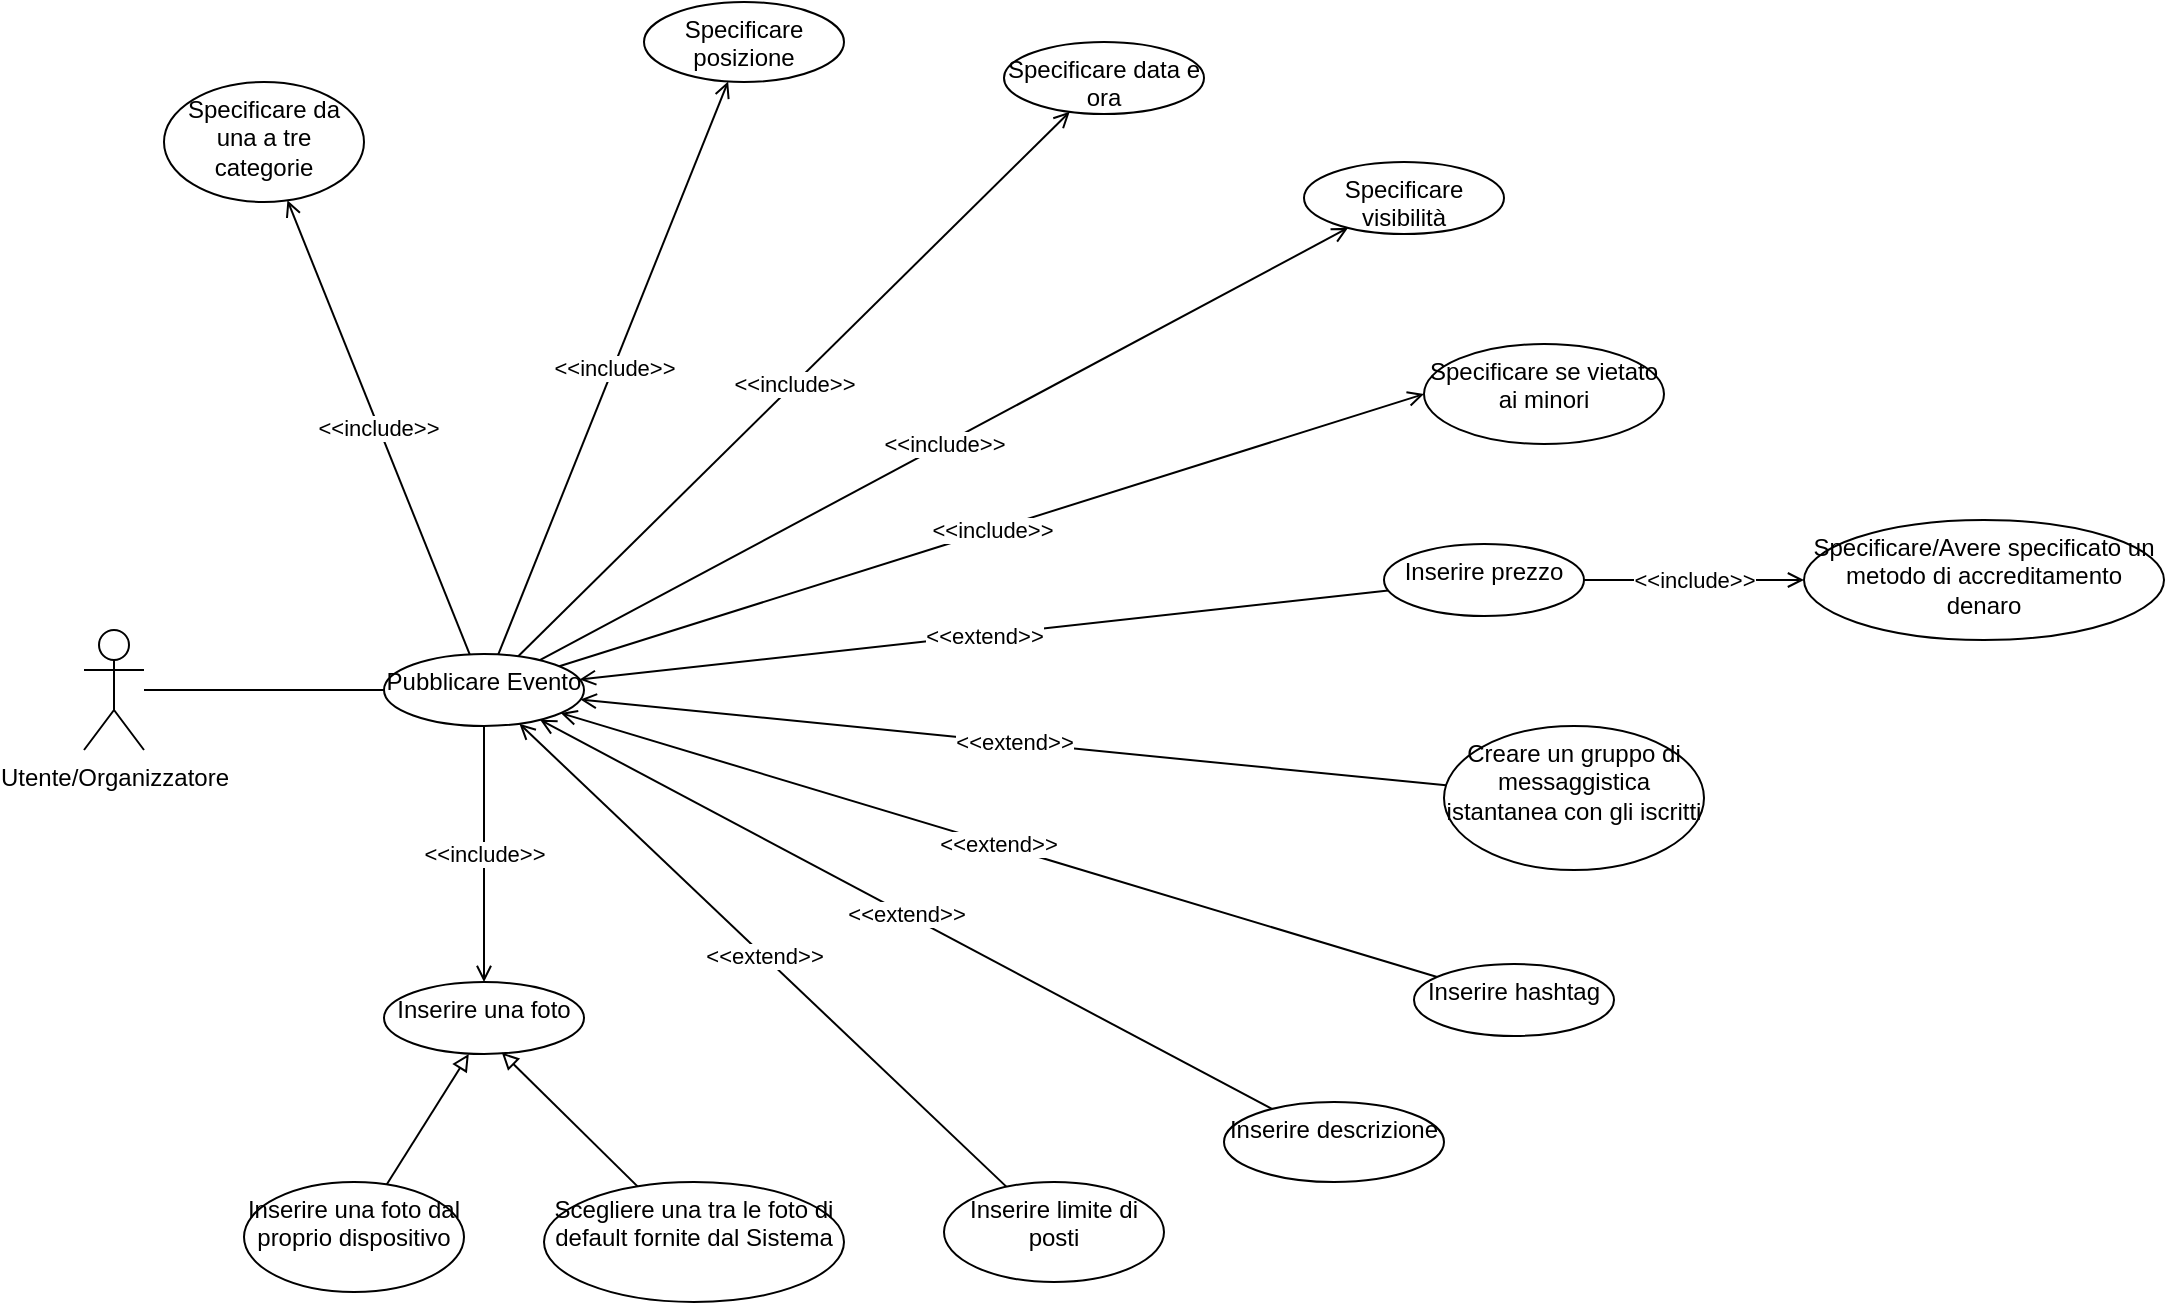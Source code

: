 <mxfile version="20.5.1" type="device"><diagram id="_5XBBRYtAhddYaDxk2yC" name="Page-1"><mxGraphModel dx="1783" dy="961" grid="1" gridSize="10" guides="1" tooltips="1" connect="1" arrows="1" fold="1" page="1" pageScale="1" pageWidth="1169" pageHeight="827" math="0" shadow="0"><root><mxCell id="0"/><mxCell id="1" parent="0"/><mxCell id="RfwpB_Vja_eAW2Q9kkH7-3" value="" style="rounded=0;orthogonalLoop=1;jettySize=auto;html=1;endArrow=none;endFill=0;" parent="1" source="RfwpB_Vja_eAW2Q9kkH7-1" target="RfwpB_Vja_eAW2Q9kkH7-2" edge="1"><mxGeometry relative="1" as="geometry"/></mxCell><mxCell id="RfwpB_Vja_eAW2Q9kkH7-1" value="Utente/Organizzatore" style="shape=umlActor;verticalLabelPosition=bottom;verticalAlign=top;html=1;outlineConnect=0;" parent="1" vertex="1"><mxGeometry x="80" y="403" width="30" height="60" as="geometry"/></mxCell><mxCell id="RfwpB_Vja_eAW2Q9kkH7-5" value="&amp;lt;&amp;lt;include&amp;gt;&amp;gt;" style="edgeStyle=none;rounded=0;orthogonalLoop=1;jettySize=auto;html=1;endArrow=open;endFill=0;" parent="1" source="RfwpB_Vja_eAW2Q9kkH7-2" target="RfwpB_Vja_eAW2Q9kkH7-4" edge="1"><mxGeometry relative="1" as="geometry"/></mxCell><mxCell id="RfwpB_Vja_eAW2Q9kkH7-7" value="&amp;lt;&amp;lt;include&amp;gt;&amp;gt;" style="edgeStyle=none;rounded=0;orthogonalLoop=1;jettySize=auto;html=1;endArrow=open;endFill=0;" parent="1" source="RfwpB_Vja_eAW2Q9kkH7-2" target="RfwpB_Vja_eAW2Q9kkH7-6" edge="1"><mxGeometry relative="1" as="geometry"/></mxCell><mxCell id="RfwpB_Vja_eAW2Q9kkH7-9" value="&amp;lt;&amp;lt;include&amp;gt;&amp;gt;" style="edgeStyle=none;rounded=0;orthogonalLoop=1;jettySize=auto;html=1;endArrow=open;endFill=0;" parent="1" source="RfwpB_Vja_eAW2Q9kkH7-2" target="RfwpB_Vja_eAW2Q9kkH7-8" edge="1"><mxGeometry relative="1" as="geometry"/></mxCell><mxCell id="RfwpB_Vja_eAW2Q9kkH7-11" value="&amp;lt;&amp;lt;include&amp;gt;&amp;gt;" style="edgeStyle=none;rounded=0;orthogonalLoop=1;jettySize=auto;html=1;endArrow=open;endFill=0;" parent="1" source="RfwpB_Vja_eAW2Q9kkH7-2" target="RfwpB_Vja_eAW2Q9kkH7-10" edge="1"><mxGeometry relative="1" as="geometry"/></mxCell><mxCell id="RfwpB_Vja_eAW2Q9kkH7-13" value="&amp;lt;&amp;lt;include&amp;gt;&amp;gt;" style="edgeStyle=none;rounded=0;orthogonalLoop=1;jettySize=auto;html=1;endArrow=open;endFill=0;" parent="1" source="RfwpB_Vja_eAW2Q9kkH7-2" target="RfwpB_Vja_eAW2Q9kkH7-12" edge="1"><mxGeometry relative="1" as="geometry"/></mxCell><mxCell id="RfwpB_Vja_eAW2Q9kkH7-21" value="&amp;lt;&amp;lt;extend&amp;gt;&amp;gt;" style="edgeStyle=none;rounded=0;orthogonalLoop=1;jettySize=auto;html=1;endArrow=open;endFill=0;" parent="1" source="RfwpB_Vja_eAW2Q9kkH7-20" target="RfwpB_Vja_eAW2Q9kkH7-2" edge="1"><mxGeometry relative="1" as="geometry"/></mxCell><mxCell id="RfwpB_Vja_eAW2Q9kkH7-23" value="&lt;meta charset=&quot;utf-8&quot;&gt;&lt;span style=&quot;color: rgb(0, 0, 0); font-family: Helvetica; font-size: 11px; font-style: normal; font-variant-ligatures: normal; font-variant-caps: normal; font-weight: 400; letter-spacing: normal; orphans: 2; text-align: center; text-indent: 0px; text-transform: none; widows: 2; word-spacing: 0px; -webkit-text-stroke-width: 0px; background-color: rgb(255, 255, 255); text-decoration-thickness: initial; text-decoration-style: initial; text-decoration-color: initial; float: none; display: inline !important;&quot;&gt;&amp;lt;&amp;lt;extend&amp;gt;&amp;gt;&lt;/span&gt;" style="edgeStyle=none;rounded=0;orthogonalLoop=1;jettySize=auto;html=1;endArrow=open;endFill=0;" parent="1" source="RfwpB_Vja_eAW2Q9kkH7-22" target="RfwpB_Vja_eAW2Q9kkH7-2" edge="1"><mxGeometry relative="1" as="geometry"/></mxCell><mxCell id="RfwpB_Vja_eAW2Q9kkH7-27" value="&lt;meta charset=&quot;utf-8&quot;&gt;&lt;span style=&quot;color: rgb(0, 0, 0); font-family: Helvetica; font-size: 11px; font-style: normal; font-variant-ligatures: normal; font-variant-caps: normal; font-weight: 400; letter-spacing: normal; orphans: 2; text-align: center; text-indent: 0px; text-transform: none; widows: 2; word-spacing: 0px; -webkit-text-stroke-width: 0px; background-color: rgb(255, 255, 255); text-decoration-thickness: initial; text-decoration-style: initial; text-decoration-color: initial; float: none; display: inline !important;&quot;&gt;&amp;lt;&amp;lt;extend&amp;gt;&amp;gt;&lt;/span&gt;" style="edgeStyle=none;rounded=0;orthogonalLoop=1;jettySize=auto;html=1;endArrow=open;endFill=0;" parent="1" source="RfwpB_Vja_eAW2Q9kkH7-26" target="RfwpB_Vja_eAW2Q9kkH7-2" edge="1"><mxGeometry relative="1" as="geometry"/></mxCell><mxCell id="RfwpB_Vja_eAW2Q9kkH7-29" value="&amp;lt;&amp;lt;include&amp;gt;&amp;gt;" style="edgeStyle=none;rounded=0;orthogonalLoop=1;jettySize=auto;html=1;entryX=0;entryY=0.5;entryDx=0;entryDy=0;endArrow=open;endFill=0;" parent="1" source="RfwpB_Vja_eAW2Q9kkH7-2" target="RfwpB_Vja_eAW2Q9kkH7-28" edge="1"><mxGeometry relative="1" as="geometry"/></mxCell><mxCell id="RfwpB_Vja_eAW2Q9kkH7-31" value="&amp;lt;&amp;lt;extend&amp;gt;&amp;gt;" style="edgeStyle=none;rounded=0;orthogonalLoop=1;jettySize=auto;html=1;endArrow=open;endFill=0;" parent="1" source="RfwpB_Vja_eAW2Q9kkH7-30" target="RfwpB_Vja_eAW2Q9kkH7-2" edge="1"><mxGeometry relative="1" as="geometry"/></mxCell><mxCell id="CFzd_1MBcUqCHnpPdfaQ-2" value="&amp;lt;&amp;lt;extend&amp;gt;&amp;gt;" style="edgeStyle=none;rounded=0;orthogonalLoop=1;jettySize=auto;html=1;endArrow=open;endFill=0;" parent="1" source="CFzd_1MBcUqCHnpPdfaQ-1" target="RfwpB_Vja_eAW2Q9kkH7-2" edge="1"><mxGeometry relative="1" as="geometry"/></mxCell><mxCell id="RfwpB_Vja_eAW2Q9kkH7-2" value="Pubblicare Evento" style="ellipse;whiteSpace=wrap;html=1;verticalAlign=top;" parent="1" vertex="1"><mxGeometry x="230" y="415" width="100" height="36" as="geometry"/></mxCell><mxCell id="RfwpB_Vja_eAW2Q9kkH7-4" value="Specificare da una a tre categorie" style="ellipse;whiteSpace=wrap;html=1;verticalAlign=top;" parent="1" vertex="1"><mxGeometry x="120" y="129" width="100" height="60" as="geometry"/></mxCell><mxCell id="RfwpB_Vja_eAW2Q9kkH7-6" value="Specificare posizione" style="ellipse;whiteSpace=wrap;html=1;verticalAlign=top;" parent="1" vertex="1"><mxGeometry x="360" y="89" width="100" height="40" as="geometry"/></mxCell><mxCell id="RfwpB_Vja_eAW2Q9kkH7-8" value="Specificare data e ora" style="ellipse;whiteSpace=wrap;html=1;verticalAlign=top;" parent="1" vertex="1"><mxGeometry x="540" y="109" width="100" height="36" as="geometry"/></mxCell><mxCell id="RfwpB_Vja_eAW2Q9kkH7-10" value="Specificare visibilità" style="ellipse;whiteSpace=wrap;html=1;verticalAlign=top;" parent="1" vertex="1"><mxGeometry x="690" y="169" width="100" height="36" as="geometry"/></mxCell><mxCell id="RfwpB_Vja_eAW2Q9kkH7-12" value="Inserire una foto" style="ellipse;whiteSpace=wrap;html=1;verticalAlign=top;" parent="1" vertex="1"><mxGeometry x="230" y="579" width="100" height="36" as="geometry"/></mxCell><mxCell id="RfwpB_Vja_eAW2Q9kkH7-18" style="edgeStyle=none;rounded=0;orthogonalLoop=1;jettySize=auto;html=1;entryX=0.424;entryY=1;entryDx=0;entryDy=0;entryPerimeter=0;endArrow=block;endFill=0;" parent="1" source="RfwpB_Vja_eAW2Q9kkH7-16" target="RfwpB_Vja_eAW2Q9kkH7-12" edge="1"><mxGeometry relative="1" as="geometry"/></mxCell><mxCell id="RfwpB_Vja_eAW2Q9kkH7-16" value="Inserire una foto dal proprio dispositivo" style="ellipse;whiteSpace=wrap;html=1;verticalAlign=top;" parent="1" vertex="1"><mxGeometry x="160" y="679" width="110" height="55" as="geometry"/></mxCell><mxCell id="RfwpB_Vja_eAW2Q9kkH7-19" style="edgeStyle=none;rounded=0;orthogonalLoop=1;jettySize=auto;html=1;entryX=0.589;entryY=0.98;entryDx=0;entryDy=0;entryPerimeter=0;endArrow=block;endFill=0;" parent="1" source="RfwpB_Vja_eAW2Q9kkH7-17" target="RfwpB_Vja_eAW2Q9kkH7-12" edge="1"><mxGeometry relative="1" as="geometry"/></mxCell><mxCell id="RfwpB_Vja_eAW2Q9kkH7-17" value="Scegliere una tra le foto di default fornite dal Sistema" style="ellipse;whiteSpace=wrap;html=1;verticalAlign=top;" parent="1" vertex="1"><mxGeometry x="310" y="679" width="150" height="60" as="geometry"/></mxCell><mxCell id="RfwpB_Vja_eAW2Q9kkH7-20" value="Inserire hashtag" style="ellipse;whiteSpace=wrap;html=1;verticalAlign=top;" parent="1" vertex="1"><mxGeometry x="745" y="570" width="100" height="36" as="geometry"/></mxCell><mxCell id="RfwpB_Vja_eAW2Q9kkH7-22" value="Inserire descrizione" style="ellipse;whiteSpace=wrap;html=1;verticalAlign=top;" parent="1" vertex="1"><mxGeometry x="650" y="639" width="110" height="40" as="geometry"/></mxCell><mxCell id="RfwpB_Vja_eAW2Q9kkH7-26" value="Inserire limite di posti" style="ellipse;whiteSpace=wrap;html=1;verticalAlign=top;" parent="1" vertex="1"><mxGeometry x="510" y="679" width="110" height="50" as="geometry"/></mxCell><mxCell id="RfwpB_Vja_eAW2Q9kkH7-28" value="Specificare se vietato ai minori" style="ellipse;whiteSpace=wrap;html=1;verticalAlign=top;" parent="1" vertex="1"><mxGeometry x="750" y="260" width="120" height="50" as="geometry"/></mxCell><mxCell id="RfwpB_Vja_eAW2Q9kkH7-30" value="Creare un gruppo di messaggistica istantanea con gli iscritti" style="ellipse;whiteSpace=wrap;html=1;verticalAlign=top;" parent="1" vertex="1"><mxGeometry x="760" y="451" width="130" height="72" as="geometry"/></mxCell><mxCell id="CFzd_1MBcUqCHnpPdfaQ-5" value="&amp;lt;&amp;lt;include&amp;gt;&amp;gt;" style="edgeStyle=none;rounded=0;orthogonalLoop=1;jettySize=auto;html=1;endArrow=open;endFill=0;" parent="1" source="CFzd_1MBcUqCHnpPdfaQ-1" target="CFzd_1MBcUqCHnpPdfaQ-4" edge="1"><mxGeometry relative="1" as="geometry"/></mxCell><mxCell id="CFzd_1MBcUqCHnpPdfaQ-1" value="Inserire prezzo" style="ellipse;whiteSpace=wrap;html=1;verticalAlign=top;" parent="1" vertex="1"><mxGeometry x="730" y="360" width="100" height="36" as="geometry"/></mxCell><mxCell id="CFzd_1MBcUqCHnpPdfaQ-4" value="Specificare/Avere specificato un metodo di accreditamento denaro" style="ellipse;whiteSpace=wrap;html=1;verticalAlign=top;" parent="1" vertex="1"><mxGeometry x="940" y="348" width="180" height="60" as="geometry"/></mxCell></root></mxGraphModel></diagram></mxfile>